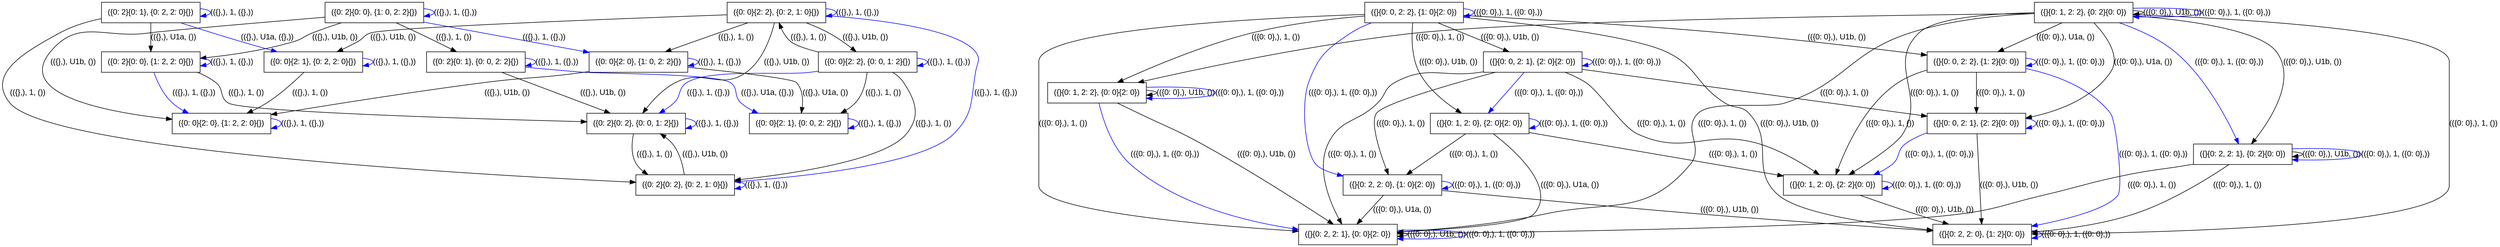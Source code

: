 digraph "" {
	graph [bb="0,0,4373.6,426"];
	node [label="\N"];
	"({0: 0}{2: 1}, {0: 0, 2: 2}{})"	 [fontname=Arial,
		height=0.5,
		pos="1061.6,213",
		shape=box,
		width=2.4028];
	"({0: 0}{2: 1}, {0: 0, 2: 2}{})" -> "({0: 0}{2: 1}, {0: 0, 2: 2}{})"	 [color=blue,
		dir=forward,
		fontname=Arial,
		label="(({},), 1, ({},))",
		lp="1204.1,213",
		pos="e,1148.4,204.24 1148.4,221.76 1159.1,220.19 1166.1,217.27 1166.1,213 1166.1,210.26 1163.2,208.08 1158.3,206.45"];
	"({}{0: 2, 2: 1}, {0: 0}{2: 0})"	 [fontname=Arial,
		height=0.5,
		pos="2327.6,18",
		shape=box,
		width=2.4028];
	"({}{0: 2, 2: 1}, {0: 0}{2: 0})" -> "({}{0: 2, 2: 1}, {0: 0}{2: 0})"	 [color=black,
		dir=forward,
		fontname=Arial,
		label="(({0: 0},), U1b, ())",
		lp="2485.1,18",
		pos="e,2414.4,14.593 2414.4,21.407 2425.1,20.797 2432.1,19.661 2432.1,18 2432.1,16.962 2429.3,16.129 2424.7,15.501"];
	"({}{0: 2, 2: 1}, {0: 0}{2: 0})" -> "({}{0: 2, 2: 1}, {0: 0}{2: 0})"	 [color=blue,
		dir=forward,
		fontname=Arial,
		label="(({0: 0},), 1, ({0: 0},))",
		lp="2600.1,18",
		pos="e,2414.1,10.565 2414.1,25.435 2473.2,26.969 2538.1,24.491 2538.1,18 2538.1,11.877 2480.4,9.3245 2424.2,10.343"];
	"({0: 2}{0: 1}, {0: 0, 2: 2}{})"	 [fontname=Arial,
		height=0.5,
		pos="1076.6,321",
		shape=box,
		width=2.4028];
	"({0: 2}{0: 1}, {0: 0, 2: 2}{})" -> "({0: 0}{2: 1}, {0: 0, 2: 2}{})"	 [color=blue,
		dir=forward,
		fontname=Arial,
		label="(({},), U1a, ({},))",
		lp="1110.1,267",
		pos="e,1060,231.23 1068,302.69 1065.8,297.13 1063.7,290.92 1062.6,285 1059.8,270.77 1059.3,254.65 1059.6,241.28"];
	"({0: 2}{0: 1}, {0: 0, 2: 2}{})" -> "({0: 2}{0: 1}, {0: 0, 2: 2}{})"	 [color=blue,
		dir=forward,
		fontname=Arial,
		label="(({},), 1, ({},))",
		lp="1219.1,321",
		pos="e,1163.4,314.19 1163.4,327.81 1174.1,326.59 1181.1,324.32 1181.1,321 1181.1,318.87 1178.2,317.17 1173.3,315.91"];
	"({0: 2}{0: 2}, {0: 0, 1: 2}{})"	 [fontname=Arial,
		height=0.5,
		pos="1371.6,213",
		shape=box,
		width=2.4028];
	"({0: 2}{0: 1}, {0: 0, 2: 2}{})" -> "({0: 2}{0: 2}, {0: 0, 1: 2}{})"	 [color=black,
		dir=forward,
		fontname=Arial,
		label="(({},), U1b, ())",
		lp="1320.6,267",
		pos="e,1314.2,231.07 1163.3,307.15 1196.6,300.85 1230.1,293.01 1244.6,285 1264.1,274.2 1261,261.35 1279.6,249 1287.4,243.79 1296.1,239.16 \
1305,235.09"];
	"({0: 2}{0: 2}, {0: 0, 1: 2}{})" -> "({0: 2}{0: 2}, {0: 0, 1: 2}{})"	 [color=blue,
		dir=forward,
		fontname=Arial,
		label="(({},), 1, ({},))",
		lp="1514.1,213",
		pos="e,1458.4,204.24 1458.4,221.76 1469.1,220.19 1476.1,217.27 1476.1,213 1476.1,210.26 1473.2,208.08 1468.3,206.45"];
	"({0: 2}{0: 2}, {0: 2, 1: 0}{})"	 [fontname=Arial,
		height=0.5,
		pos="1458.6,105",
		shape=box,
		width=2.4028];
	"({0: 2}{0: 2}, {0: 0, 1: 2}{})" -> "({0: 2}{0: 2}, {0: 2, 1: 0}{})"	 [color=black,
		dir=forward,
		fontname=Arial,
		label="(({},), 1, ())",
		lp="1400.6,159",
		pos="e,1388,123.08 1365.2,194.8 1361,179.18 1357.9,156.75 1368.6,141 1371.7,136.38 1375.5,132.36 1379.8,128.85"];
	"({0: 2}{0: 2}, {0: 2, 1: 0}{})" -> "({0: 2}{0: 2}, {0: 0, 1: 2}{})"	 [color=black,
		dir=forward,
		fontname=Arial,
		label="(({},), U1b, ())",
		lp="1494.6,159",
		pos="e,1415.3,194.92 1456.9,123.04 1454.5,138.78 1449.1,161.46 1436.6,177 1432.9,181.56 1428.4,185.64 1423.6,189.26"];
	"({0: 2}{0: 2}, {0: 2, 1: 0}{})" -> "({0: 2}{0: 2}, {0: 2, 1: 0}{})"	 [color=blue,
		dir=forward,
		fontname=Arial,
		label="(({},), 1, ({},))",
		lp="1601.1,105",
		pos="e,1545.4,98.187 1545.4,111.81 1556.1,110.59 1563.1,108.32 1563.1,105 1563.1,102.87 1560.2,101.17 1555.3,99.909"];
	"({}{0: 0, 2: 2}, {1: 0}{2: 0})"	 [fontname=Arial,
		height=0.5,
		pos="2446.6,408",
		shape=box,
		width=2.4028];
	"({}{0: 0, 2: 2}, {1: 0}{2: 0})" -> "({}{0: 2, 2: 1}, {0: 0}{2: 0})"	 [color=black,
		dir=forward,
		fontname=Arial,
		label="(({0: 0},), 1, ())",
		lp="1823.6,213",
		pos="e,2241,22.983 2360,405.55 2179.6,399.29 1779.6,378.88 1779.6,321 1779.6,321 1779.6,321 1779.6,105 1779.6,59.843 2073.6,34.162 2230.9,\
23.653"];
	"({}{0: 0, 2: 2}, {1: 0}{2: 0})" -> "({}{0: 0, 2: 2}, {1: 0}{2: 0})"	 [color=blue,
		dir=forward,
		fontname=Arial,
		label="(({0: 0},), 1, ({0: 0},))",
		lp="2613.1,408",
		pos="e,2533.4,401.19 2533.4,414.81 2544.1,413.59 2551.1,411.32 2551.1,408 2551.1,405.87 2548.2,404.17 2543.3,402.91"];
	"({}{0: 0, 2: 1}, {2: 0}{2: 0})"	 [fontname=Arial,
		height=0.5,
		pos="2657.6,321",
		shape=box,
		width=2.4028];
	"({}{0: 0, 2: 2}, {1: 0}{2: 0})" -> "({}{0: 0, 2: 1}, {2: 0}{2: 0})"	 [color=black,
		dir=forward,
		fontname=Arial,
		label="(({0: 0},), U1b, ())",
		lp="2618.6,364.5",
		pos="e,2613.9,339 2490.3,389.97 2523.4,376.33 2569,357.51 2604.3,342.98"];
	"({}{0: 1, 2: 2}, {0: 0}{2: 0})"	 [fontname=Arial,
		height=0.5,
		pos="1881.6,267",
		shape=box,
		width=2.4028];
	"({}{0: 0, 2: 2}, {1: 0}{2: 0})" -> "({}{0: 1, 2: 2}, {0: 0}{2: 0})"	 [color=black,
		dir=forward,
		fontname=Arial,
		label="(({0: 0},), 1, ())",
		lp="2199.6,364.5",
		pos="e,1920.1,285.2 2359.9,402.81 2301.5,397.97 2223.1,388.85 2155.6,372 2073.7,351.58 1983.1,313.66 1929.4,289.41"];
	"({}{0: 1, 2: 0}, {2: 0}{2: 0})"	 [fontname=Arial,
		height=0.5,
		pos="2558.6,213",
		shape=box,
		width=2.4028];
	"({}{0: 0, 2: 2}, {1: 0}{2: 0})" -> "({}{0: 1, 2: 0}, {2: 0}{2: 0})"	 [color=black,
		dir=forward,
		fontname=Arial,
		label="(({0: 0},), U1b, ())",
		lp="2508.6,321",
		pos="e,2527,231.12 2444.2,389.81 2442.1,367.94 2441.5,330.74 2455.6,303 2469.6,275.39 2496,252.56 2518.6,236.81"];
	"({}{0: 2, 2: 0}, {1: 0}{2: 0})"	 [fontname=Arial,
		height=0.5,
		pos="2405.6,105",
		shape=box,
		width=2.4028];
	"({}{0: 0, 2: 2}, {1: 0}{2: 0})" -> "({}{0: 2, 2: 0}, {1: 0}{2: 0})"	 [color=blue,
		dir=forward,
		fontname=Arial,
		label="(({0: 0},), 1, ({0: 0},))",
		lp="2320.6,267",
		pos="e,2318.9,120.36 2368.8,389.91 2356.1,385.18 2343.5,379.29 2332.6,372 2290.3,343.93 2276.1,332.64 2258.6,285 2245.4,249.35 2251.2,\
164.51 2271.6,141 2277.6,134.05 2291.9,128.04 2309.1,123.03"];
	"({}{0: 0, 2: 2}, {1: 2}{0: 0})"	 [fontname=Arial,
		height=0.5,
		pos="3444.6,321",
		shape=box,
		width=2.4028];
	"({}{0: 0, 2: 2}, {1: 0}{2: 0})" -> "({}{0: 0, 2: 2}, {1: 2}{0: 0})"	 [color=black,
		dir=forward,
		fontname=Arial,
		label="(({0: 0},), U1b, ())",
		lp="3197.6,364.5",
		pos="e,3357.7,332.17 2533.5,403.62 2642.2,397.85 2833.8,386.68 2997.6,372 3118.5,361.16 3257.3,344.68 3347.8,333.41"];
	"({}{0: 2, 2: 0}, {1: 2}{0: 0})"	 [fontname=Arial,
		height=0.5,
		pos="3451.6,18",
		shape=box,
		width=2.4028];
	"({}{0: 0, 2: 2}, {1: 0}{2: 0})" -> "({}{0: 2, 2: 0}, {1: 2}{0: 0})"	 [color=black,
		dir=forward,
		fontname=Arial,
		label="(({0: 0},), U1b, ())",
		lp="3112.6,213",
		pos="e,3364.7,24.829 2533.5,400.42 2645.2,389.69 2832,368.09 2894.6,339 2949.7,313.36 2946.1,281.37 2997.6,249 3014.8,238.19 3025.6,245.77 \
3039.6,231 3086.3,181.5 3039.8,131.19 3091.6,87 3130.4,53.855 3261.9,35.156 3354.7,25.813"];
	"({}{0: 0, 2: 1}, {2: 0}{2: 0})" -> "({}{0: 2, 2: 1}, {0: 0}{2: 0})"	 [color=black,
		dir=forward,
		fontname=Arial,
		label="(({0: 0},), 1, ())",
		lp="2332.6,159",
		pos="e,2315.5,36.039 2570.9,303.87 2569.1,303.57 2567.3,303.28 2565.6,303 2500.1,292.63 2476.9,314.43 2417.6,285 2397.6,275.09 2399.2,\
263.82 2382.6,249 2343.2,214.04 2311.9,224.19 2288.6,177 2267.1,133.62 2291.4,77.644 2310.1,44.992"];
	"({}{0: 0, 2: 1}, {2: 0}{2: 0})" -> "({}{0: 0, 2: 1}, {2: 0}{2: 0})"	 [color=blue,
		dir=forward,
		fontname=Arial,
		label="(({0: 0},), 1, ({0: 0},))",
		lp="2824.1,321",
		pos="e,2744.4,314.19 2744.4,327.81 2755.1,326.59 2762.1,324.32 2762.1,321 2762.1,318.87 2759.2,317.17 2754.3,315.91"];
	"({}{0: 0, 2: 1}, {2: 0}{2: 0})" -> "({}{0: 1, 2: 0}, {2: 0}{2: 0})"	 [color=blue,
		dir=forward,
		fontname=Arial,
		label="(({0: 0},), 1, ({0: 0},))",
		lp="2685.6,267",
		pos="e,2575.1,231.05 2640.8,302.68 2624.6,285.04 2600,258.21 2581.9,238.49"];
	"({}{0: 0, 2: 1}, {2: 0}{2: 0})" -> "({}{0: 2, 2: 0}, {1: 0}{2: 0})"	 [color=black,
		dir=forward,
		fontname=Arial,
		label="(({0: 0},), 1, ())",
		lp="2418.6,213",
		pos="e,2398.9,123.36 2594.2,302.91 2512.9,279.37 2381.3,240.17 2374.6,231 2365.1,218.09 2371.9,210.78 2374.6,195 2375.6,188.69 2386.7,\
157.07 2395.4,133.08"];
	"({}{0: 0, 2: 1}, {2: 2}{0: 0})"	 [fontname=Arial,
		height=0.5,
		pos="3444.6,213",
		shape=box,
		width=2.4028];
	"({}{0: 0, 2: 1}, {2: 0}{2: 0})" -> "({}{0: 0, 2: 1}, {2: 2}{0: 0})"	 [color=black,
		dir=forward,
		fontname=Arial,
		label="(({0: 0},), 1, ())",
		lp="3210.6,267",
		pos="e,3358,224.87 2744.4,309.08 2892.7,288.74 3193.5,247.46 3348.1,226.24"];
	"({}{0: 1, 2: 0}, {2: 2}{0: 0})"	 [fontname=Arial,
		height=0.5,
		pos="3186.6,105",
		shape=box,
		width=2.4028];
	"({}{0: 0, 2: 1}, {2: 0}{2: 0})" -> "({}{0: 1, 2: 0}, {2: 2}{0: 0})"	 [color=black,
		dir=forward,
		fontname=Arial,
		label="(({0: 0},), 1, ())",
		lp="2881.6,213",
		pos="e,3161.8,123.06 2716.7,302.94 2728.7,298.03 2740.9,292.06 2751.6,285 2797.6,254.36 2787.6,218.81 2837.6,195 2926.1,152.78 2963.7,\
205.56 3057.6,177 3092.5,166.38 3128.4,145.34 3153.5,128.73"];
	"({}{0: 1, 2: 2}, {0: 0}{2: 0})" -> "({}{0: 2, 2: 1}, {0: 0}{2: 0})"	 [color=black,
		dir=forward,
		fontname=Arial,
		label="(({0: 0},), U1b, ())",
		lp="2186.6,159",
		pos="e,2300.4,36.189 1922.8,248.95 1961.5,231.63 2020.8,204.14 2070.6,177 2151.7,132.78 2242.7,74.189 2291.7,41.902"];
	"({}{0: 1, 2: 2}, {0: 0}{2: 0})" -> "({}{0: 2, 2: 1}, {0: 0}{2: 0})"	 [color=blue,
		dir=forward,
		fontname=Arial,
		label="(({0: 0},), 1, ({0: 0},))",
		lp="2004.6,159",
		pos="e,2240.7,25.993 1885.5,248.77 1892.4,221.44 1909.1,169.99 1942.6,141 2023.8,70.524 2145.8,40.348 2230.6,27.478"];
	"({}{0: 1, 2: 2}, {0: 0}{2: 0})" -> "({}{0: 1, 2: 2}, {0: 0}{2: 0})"	 [color=black,
		dir=forward,
		fontname=Arial,
		label="(({0: 0},), U1b, ())",
		lp="2039.1,267",
		pos="e,1968.4,262.62 1968.4,271.38 1979.1,270.6 1986.1,269.14 1986.1,267 1986.1,265.67 1983.3,264.59 1978.7,263.79"];
	"({}{0: 1, 2: 2}, {0: 0}{2: 0})" -> "({}{0: 1, 2: 2}, {0: 0}{2: 0})"	 [color=blue,
		dir=forward,
		fontname=Arial,
		label="(({0: 0},), 1, ({0: 0},))",
		lp="2154.1,267",
		pos="e,1968.1,257.44 1968.1,276.56 2027.2,278.53 2092.1,275.35 2092.1,267 2092.1,259.13 2034.4,255.85 1978.2,257.16"];
	"({}{0: 1, 2: 0}, {2: 0}{2: 0})" -> "({}{0: 2, 2: 1}, {0: 0}{2: 0})"	 [color=black,
		dir=forward,
		fontname=Arial,
		label="(({0: 0},), U1a, ())",
		lp="2721.6,105",
		pos="e,2414.2,21.594 2584.2,194.91 2625.3,163.86 2697.3,99.39 2656.6,54 2641.2,36.835 2515.8,27.044 2424.4,22.126"];
	"({}{0: 1, 2: 0}, {2: 0}{2: 0})" -> "({}{0: 1, 2: 0}, {2: 0}{2: 0})"	 [color=blue,
		dir=forward,
		fontname=Arial,
		label="(({0: 0},), 1, ({0: 0},))",
		lp="2725.1,213",
		pos="e,2645.4,204.24 2645.4,221.76 2656.1,220.19 2663.1,217.27 2663.1,213 2663.1,210.26 2660.2,208.08 2655.3,206.45"];
	"({}{0: 1, 2: 0}, {2: 0}{2: 0})" -> "({}{0: 2, 2: 0}, {1: 0}{2: 0})"	 [color=black,
		dir=forward,
		fontname=Arial,
		label="(({0: 0},), 1, ())",
		lp="2549.6,159",
		pos="e,2431.3,123.14 2533,194.92 2507.4,176.86 2467.9,148.97 2439.6,129.04"];
	"({}{0: 1, 2: 0}, {2: 0}{2: 0})" -> "({}{0: 1, 2: 0}, {2: 2}{0: 0})"	 [color=black,
		dir=forward,
		fontname=Arial,
		label="(({0: 0},), 1, ())",
		lp="3009.6,159",
		pos="e,3100,119.88 2645.2,198.1 2761.8,178.05 2968.5,142.49 3090,121.61"];
	"({}{0: 2, 2: 0}, {1: 0}{2: 0})" -> "({}{0: 2, 2: 1}, {0: 0}{2: 0})"	 [color=black,
		dir=forward,
		fontname=Arial,
		label="(({0: 0},), U1a, ())",
		lp="2424.6,61.5",
		pos="e,2343.7,36.003 2389.4,86.974 2378.2,74.492 2363.1,57.69 2350.7,43.794"];
	"({}{0: 2, 2: 0}, {1: 0}{2: 0})" -> "({}{0: 2, 2: 0}, {1: 0}{2: 0})"	 [color=blue,
		dir=forward,
		fontname=Arial,
		label="(({0: 0},), 1, ({0: 0},))",
		lp="2572.1,105",
		pos="e,2492.4,98.187 2492.4,111.81 2503.1,110.59 2510.1,108.32 2510.1,105 2510.1,102.87 2507.2,101.17 2502.3,99.909"];
	"({}{0: 2, 2: 0}, {1: 0}{2: 0})" -> "({}{0: 2, 2: 0}, {1: 2}{0: 0})"	 [color=black,
		dir=forward,
		fontname=Arial,
		label="(({0: 0},), U1b, ())",
		lp="3004.6,61.5",
		pos="e,3364.8,23.685 2492.5,96.304 2600.2,85.665 2789.3,67.417 2951.6,54 3091.6,42.42 3253.9,31.127 3354.6,24.365"];
	"({}{0: 0, 2: 2}, {1: 2}{0: 0})" -> "({}{0: 0, 2: 2}, {1: 2}{0: 0})"	 [color=blue,
		dir=forward,
		fontname=Arial,
		label="(({0: 0},), 1, ({0: 0},))",
		lp="3611.1,321",
		pos="e,3531.4,314.19 3531.4,327.81 3542.1,326.59 3549.1,324.32 3549.1,321 3549.1,318.87 3546.2,317.17 3541.3,315.91"];
	"({}{0: 0, 2: 2}, {1: 2}{0: 0})" -> "({}{0: 2, 2: 0}, {1: 2}{0: 0})"	 [color=blue,
		dir=forward,
		fontname=Arial,
		label="(({0: 0},), 1, ({0: 0},))",
		lp="3759.6,159",
		pos="e,3538.2,31.252 3531.2,310.73 3583.3,299.82 3646.3,277.34 3682.6,231 3692.5,218.35 3705.3,99.812 3695.6,87 3677.3,62.847 3608.2,\
44.725 3548.1,33.128"];
	"({}{0: 0, 2: 2}, {1: 2}{0: 0})" -> "({}{0: 0, 2: 1}, {2: 2}{0: 0})"	 [color=black,
		dir=forward,
		fontname=Arial,
		label="(({0: 0},), 1, ())",
		lp="3488.6,267",
		pos="e,3444.6,231.05 3444.6,302.68 3444.6,285.82 3444.6,260.57 3444.6,241.15"];
	"({}{0: 0, 2: 2}, {1: 2}{0: 0})" -> "({}{0: 1, 2: 0}, {2: 2}{0: 0})"	 [color=black,
		dir=forward,
		fontname=Arial,
		label="(({0: 0},), 1, ())",
		lp="3292.6,213",
		pos="e,3193,123.27 3357.9,306.76 3340.4,301.58 3322.8,294.55 3307.6,285 3249.7,248.63 3213,173.33 3196.6,132.6"];
	"({}{0: 2, 2: 0}, {1: 2}{0: 0})" -> "({}{0: 2, 2: 0}, {1: 2}{0: 0})"	 [color=blue,
		dir=forward,
		fontname=Arial,
		label="(({0: 0},), 1, ({0: 0},))",
		lp="3618.1,18",
		pos="e,3538.4,11.187 3538.4,24.813 3549.1,23.593 3556.1,21.322 3556.1,18 3556.1,15.872 3553.2,14.175 3548.3,12.909"];
	"({}{0: 0, 2: 1}, {2: 2}{0: 0})" -> "({}{0: 2, 2: 0}, {1: 2}{0: 0})"	 [color=black,
		dir=forward,
		fontname=Arial,
		label="(({0: 0},), U1b, ())",
		lp="3501.6,105",
		pos="e,3450.9,36.154 3445.2,194.65 3446.4,160.45 3449.1,86.743 3450.5,46.182"];
	"({}{0: 0, 2: 1}, {2: 2}{0: 0})" -> "({}{0: 0, 2: 1}, {2: 2}{0: 0})"	 [color=blue,
		dir=forward,
		fontname=Arial,
		label="(({0: 0},), 1, ({0: 0},))",
		lp="3611.1,213",
		pos="e,3531.4,204.24 3531.4,221.76 3542.1,220.19 3549.1,217.27 3549.1,213 3549.1,210.26 3546.2,208.08 3541.3,206.45"];
	"({}{0: 0, 2: 1}, {2: 2}{0: 0})" -> "({}{0: 1, 2: 0}, {2: 2}{0: 0})"	 [color=blue,
		dir=forward,
		fontname=Arial,
		label="(({0: 0},), 1, ({0: 0},))",
		lp="3375.6,159",
		pos="e,3259.2,123.05 3357.9,198.89 3342.2,193.72 3326.7,186.66 3313.6,177 3298.3,165.73 3305.5,152.76 3290.6,141 3283.9,135.73 3276.4,\
131.2 3268.5,127.32"];
	"({}{0: 1, 2: 0}, {2: 2}{0: 0})" -> "({}{0: 2, 2: 0}, {1: 2}{0: 0})"	 [color=black,
		dir=forward,
		fontname=Arial,
		label="(({0: 0},), U1b, ())",
		lp="3384.6,61.5",
		pos="e,3389.4,36.041 3236,86.957 3264,76.929 3299.6,64.412 3331.6,54 3347.1,48.952 3363.8,43.775 3379.7,38.976"];
	"({}{0: 1, 2: 0}, {2: 2}{0: 0})" -> "({}{0: 1, 2: 0}, {2: 2}{0: 0})"	 [color=blue,
		dir=forward,
		fontname=Arial,
		label="(({0: 0},), 1, ({0: 0},))",
		lp="3353.1,105",
		pos="e,3273.4,98.187 3273.4,111.81 3284.1,110.59 3291.1,108.32 3291.1,105 3291.1,102.87 3288.2,101.17 3283.3,99.909"];
	"({0: 0}{2: 0}, {1: 0, 2: 2}{})"	 [fontname=Arial,
		height=0.5,
		pos="791.56,321",
		shape=box,
		width=2.4028];
	"({0: 0}{2: 0}, {1: 0, 2: 2}{})" -> "({0: 0}{2: 1}, {0: 0, 2: 2}{})"	 [color=black,
		dir=forward,
		fontname=Arial,
		label="(({},), U1a, ())",
		lp="1014.6,267",
		pos="e,1017.2,231.09 840,302.97 854.96,297.31 871.47,290.98 886.56,285 925.46,269.58 934.86,264.92 973.56,249 984.65,244.44 996.54,239.56 \
1007.9,234.92"];
	"({0: 0}{2: 0}, {1: 0, 2: 2}{})" -> "({0: 0}{2: 0}, {1: 0, 2: 2}{})"	 [color=blue,
		dir=forward,
		fontname=Arial,
		label="(({},), 1, ({},))",
		lp="934.06,321",
		pos="e,878.45,314.19 878.45,327.81 889.09,326.59 896.06,324.32 896.06,321 896.06,318.87 893.2,317.17 888.34,315.91"];
	"({0: 0}{2: 0}, {1: 2, 2: 0}{})"	 [fontname=Arial,
		height=0.5,
		pos="530.56,213",
		shape=box,
		width=2.4028];
	"({0: 0}{2: 0}, {1: 0, 2: 2}{})" -> "({0: 0}{2: 0}, {1: 2, 2: 0}{})"	 [color=black,
		dir=forward,
		fontname=Arial,
		label="(({},), U1b, ())",
		lp="745.56,267",
		pos="e,574.9,231.08 748.22,302.88 713.25,288.27 662.77,267.24 618.56,249 607.47,244.43 595.59,239.55 584.26,234.91"];
	"({0: 0}{2: 0}, {1: 2, 2: 0}{})" -> "({0: 0}{2: 0}, {1: 2, 2: 0}{})"	 [color=blue,
		dir=forward,
		fontname=Arial,
		label="(({},), 1, ({},))",
		lp="673.06,213",
		pos="e,617.45,204.24 617.45,221.76 628.09,220.19 635.06,217.27 635.06,213 635.06,210.26 632.2,208.08 627.34,206.45"];
	"({0: 2}{0: 0}, {1: 0, 2: 2}{})"	 [fontname=Arial,
		height=0.5,
		pos="684.56,408",
		shape=box,
		width=2.4028];
	"({0: 2}{0: 0}, {1: 0, 2: 2}{})" -> "({0: 2}{0: 1}, {0: 0, 2: 2}{})"	 [color=black,
		dir=forward,
		fontname=Arial,
		label="(({},), 1, ())",
		lp="997.56,364.5",
		pos="e,1023.7,339.05 771.25,396.86 813.01,390.78 863.66,382.37 908.56,372 943.8,363.86 982.47,352.31 1013.8,342.26"];
	"({0: 2}{0: 0}, {1: 0, 2: 2}{})" -> "({0: 0}{2: 0}, {1: 0, 2: 2}{})"	 [color=blue,
		dir=forward,
		fontname=Arial,
		label="(({},), 1, ({},))",
		lp="780.56,364.5",
		pos="e,766.06,339.08 704.32,389.86 715.37,379.91 729.5,367.51 742.56,357 747.47,353.05 752.76,348.98 757.98,345.07"];
	"({0: 2}{0: 0}, {1: 0, 2: 2}{})" -> "({0: 0}{2: 0}, {1: 2, 2: 0}{})"	 [color=black,
		dir=forward,
		fontname=Arial,
		label="(({},), U1b, ())",
		lp="654.56,321",
		pos="e,540.95,231.38 663.49,389.76 648.69,376.44 628.9,357.54 613.56,339 587.13,307.04 561.64,266.42 546.04,240.07"];
	"({0: 2}{0: 0}, {1: 0, 2: 2}{})" -> "({0: 2}{0: 0}, {1: 0, 2: 2}{})"	 [color=blue,
		dir=forward,
		fontname=Arial,
		label="(({},), 1, ({},))",
		lp="827.06,408",
		pos="e,771.45,401.19 771.45,414.81 782.09,413.59 789.06,411.32 789.06,408 789.06,405.87 786.2,404.17 781.34,402.91"];
	"({0: 2}{0: 0}, {1: 2, 2: 0}{})"	 [fontname=Arial,
		height=0.5,
		pos="102.56,321",
		shape=box,
		width=2.4028];
	"({0: 2}{0: 0}, {1: 0, 2: 2}{})" -> "({0: 2}{0: 0}, {1: 2, 2: 0}{})"	 [color=black,
		dir=forward,
		fontname=Arial,
		label="(({},), U1b, ())",
		lp="285.56,364.5",
		pos="e,143.65,339.02 597.64,403.6 489.06,397.64 309.64,386.09 244.56,372 213.44,365.26 179.85,353.42 153.16,342.85"];
	"({0: 2}{0: 0}, {1: 2, 2: 0}{})" -> "({0: 2}{0: 2}, {0: 0, 1: 2}{})"	 [color=black,
		dir=forward,
		fontname=Arial,
		label="(({},), 1, ())",
		lp="850.56,267",
		pos="e,1284.8,227.04 189.51,311.64 221.55,308.47 258.18,305.19 291.56,303 346.92,299.37 741.17,310.27 790.56,285 808.61,275.77 800.54,\
258.28 818.56,249 861.27,227 1202.7,235.54 1250.6,231 1258.5,230.25 1266.6,229.34 1274.8,228.32"];
	"({0: 2}{0: 0}, {1: 2, 2: 0}{})" -> "({0: 0}{2: 0}, {1: 2, 2: 0}{})"	 [color=blue,
		dir=forward,
		fontname=Arial,
		label="(({},), 1, ({},))",
		lp="396.56,267",
		pos="e,443.68,229.99 162.26,302.97 213.95,287.66 290.85,265.59 358.56,249 382.78,243.07 409.07,237.25 433.64,232.09"];
	"({0: 2}{0: 0}, {1: 2, 2: 0}{})" -> "({0: 2}{0: 0}, {1: 2, 2: 0}{})"	 [color=blue,
		dir=forward,
		fontname=Arial,
		label="(({},), 1, ({},))",
		lp="245.06,321",
		pos="e,189.45,314.19 189.45,327.81 200.09,326.59 207.06,324.32 207.06,321 207.06,318.87 204.2,317.17 199.34,315.91"];
	"({0: 0}{2: 1}, {0: 2, 2: 0}{})"	 [fontname=Arial,
		height=0.5,
		pos="387.56,321",
		shape=box,
		width=2.4028];
	"({0: 0}{2: 1}, {0: 2, 2: 0}{})" -> "({0: 0}{2: 0}, {1: 2, 2: 0}{})"	 [color=black,
		dir=forward,
		fontname=Arial,
		label="(({},), 1, ())",
		lp="512.56,267",
		pos="e,506.55,231.14 411.5,302.92 435.31,284.93 472.02,257.21 498.38,237.3"];
	"({0: 0}{2: 1}, {0: 2, 2: 0}{})" -> "({0: 0}{2: 1}, {0: 2, 2: 0}{})"	 [color=blue,
		dir=forward,
		fontname=Arial,
		label="(({},), 1, ({},))",
		lp="530.06,321",
		pos="e,474.45,314.19 474.45,327.81 485.09,326.59 492.06,324.32 492.06,321 492.06,318.87 489.2,317.17 484.34,315.91"];
	"({0: 2}{0: 1}, {0: 2, 2: 0}{})"	 [fontname=Arial,
		height=0.5,
		pos="102.56,408",
		shape=box,
		width=2.4028];
	"({0: 2}{0: 1}, {0: 2, 2: 0}{})" -> "({0: 2}{0: 2}, {0: 2, 1: 0}{})"	 [color=black,
		dir=forward,
		fontname=Arial,
		label="(({},), 1, ())",
		lp="143.56,267",
		pos="e,1372,109.6 65.238,389.9 29.192,369.89 -16.767,336.12 6.5601,303 85.037,191.59 1049.2,127.98 1361.6,110.19"];
	"({0: 2}{0: 1}, {0: 2, 2: 0}{})" -> "({0: 2}{0: 0}, {1: 2, 2: 0}{})"	 [color=black,
		dir=forward,
		fontname=Arial,
		label="(({},), U1a, ())",
		lp="143.56,364.5",
		pos="e,102.56,339 102.56,389.97 102.56,378.19 102.56,362.56 102.56,349.16"];
	"({0: 2}{0: 1}, {0: 2, 2: 0}{})" -> "({0: 0}{2: 1}, {0: 2, 2: 0}{})"	 [color=blue,
		dir=forward,
		fontname=Arial,
		label="(({},), U1a, ({},))",
		lp="401.06,364.5",
		pos="e,372.48,339.01 189.07,399.46 242.67,393.19 305.85,383.73 330.56,372 343.43,365.89 355.53,355.94 365.24,346.44"];
	"({0: 2}{0: 1}, {0: 2, 2: 0}{})" -> "({0: 2}{0: 1}, {0: 2, 2: 0}{})"	 [color=blue,
		dir=forward,
		fontname=Arial,
		label="(({},), 1, ({},))",
		lp="245.06,408",
		pos="e,189.45,401.19 189.45,414.81 200.09,413.59 207.06,411.32 207.06,408 207.06,405.87 204.2,404.17 199.34,402.91"];
	"({0: 0}{2: 2}, {0: 2, 1: 0}{})"	 [fontname=Arial,
		height=0.5,
		pos="1362.6,408",
		shape=box,
		width=2.4028];
	"({0: 0}{2: 2}, {0: 2, 1: 0}{})" -> "({0: 2}{0: 2}, {0: 0, 1: 2}{})"	 [color=black,
		dir=forward,
		fontname=Arial,
		label="(({},), U1b, ())",
		lp="1600.6,321",
		pos="e,1440.9,231.04 1438.1,389.98 1484.4,377.19 1537.4,358.82 1550.6,339 1582.8,290.59 1512.5,255.02 1450.8,234.25"];
	"({0: 0}{2: 2}, {0: 2, 1: 0}{})" -> "({0: 2}{0: 2}, {0: 2, 1: 0}{})"	 [color=blue,
		dir=forward,
		fontname=Arial,
		label="(({},), 1, ({},))",
		lp="1700.6,267",
		pos="e,1541.7,123.1 1449.2,398.76 1523.4,388.83 1621.8,370.12 1645.6,339 1660.8,319.05 1676.4,263.75 1639.6,195 1621.5,161.34 1586.2,\
140.04 1551.4,126.67"];
	"({0: 0}{2: 2}, {0: 2, 1: 0}{})" -> "({0: 0}{2: 0}, {1: 0, 2: 2}{})"	 [color=black,
		dir=forward,
		fontname=Arial,
		label="(({},), 1, ())",
		lp="872.56,364.5",
		pos="e,803.6,339.2 1276,405.43 1137.7,400.81 878.88,389.91 840.56,372 828.65,366.44 818.14,356.61 809.93,347.06"];
	"({0: 0}{2: 2}, {0: 2, 1: 0}{})" -> "({0: 0}{2: 1}, {0: 2, 2: 0}{})"	 [color=black,
		dir=forward,
		fontname=Arial,
		label="(({},), U1b, ())",
		lp="680.56,364.5",
		pos="e,461.51,339.01 1275.9,405.32 1111.5,399.95 760.21,387.13 639.56,372 583,364.91 520.16,352.2 471.38,341.25"];
	"({0: 0}{2: 2}, {0: 2, 1: 0}{})" -> "({0: 0}{2: 2}, {0: 2, 1: 0}{})"	 [color=blue,
		dir=forward,
		fontname=Arial,
		label="(({},), 1, ({},))",
		lp="1505.1,408",
		pos="e,1449.4,401.19 1449.4,414.81 1460.1,413.59 1467.1,411.32 1467.1,408 1467.1,405.87 1464.2,404.17 1459.3,402.91"];
	"({0: 0}{2: 2}, {0: 0, 1: 2}{})"	 [fontname=Arial,
		height=0.5,
		pos="1361.6,321",
		shape=box,
		width=2.4028];
	"({0: 0}{2: 2}, {0: 2, 1: 0}{})" -> "({0: 0}{2: 2}, {0: 0, 1: 2}{})"	 [color=black,
		dir=forward,
		fontname=Arial,
		label="(({},), U1b, ())",
		lp="1426.6,364.5",
		pos="e,1375.3,339.15 1376.4,389.95 1382.1,380.36 1386.7,368.25 1383.6,357 1382.7,353.99 1381.5,350.99 1380.2,348.07"];
	"({0: 0}{2: 2}, {0: 0, 1: 2}{})" -> "({0: 0}{2: 1}, {0: 0, 2: 2}{})"	 [color=black,
		dir=forward,
		fontname=Arial,
		label="(({},), 1, ())",
		lp="1208.6,267",
		pos="e,1129.1,231.12 1275,304.56 1227.4,295.46 1177.6,285.81 1176.6,285 1162,274.21 1171.1,260.96 1157.6,249 1151.7,243.87 1145.1,239.45 \
1138.1,235.63"];
	"({0: 0}{2: 2}, {0: 0, 1: 2}{})" -> "({0: 2}{0: 2}, {0: 0, 1: 2}{})"	 [color=blue,
		dir=forward,
		fontname=Arial,
		label="(({},), 1, ({},))",
		lp="1406.6,267",
		pos="e,1369.9,231.05 1363.3,302.68 1364.8,285.82 1367.2,260.57 1369,241.15"];
	"({0: 0}{2: 2}, {0: 0, 1: 2}{})" -> "({0: 2}{0: 2}, {0: 2, 1: 0}{})"	 [color=black,
		dir=forward,
		fontname=Arial,
		label="(({},), 1, ())",
		lp="1603.6,213",
		pos="e,1515,123.13 1448.1,304.96 1489.8,292.36 1536,270.09 1560.6,231 1582.4,196.22 1567.9,170.72 1539.6,141 1534.9,136.14 1529.5,131.89 \
1523.7,128.18"];
	"({0: 0}{2: 2}, {0: 0, 1: 2}{})" -> "({0: 0}{2: 2}, {0: 2, 1: 0}{})"	 [color=black,
		dir=forward,
		fontname=Arial,
		label="(({},), 1, ())",
		lp="1347.6,364.5",
		pos="e,1330.2,389.63 1329.5,339.18 1318.2,348.16 1309.5,359.7 1315.6,372 1317.5,375.84 1320,379.38 1322.9,382.62"];
	"({0: 0}{2: 2}, {0: 0, 1: 2}{})" -> "({0: 0}{2: 2}, {0: 0, 1: 2}{})"	 [color=blue,
		dir=forward,
		fontname=Arial,
		label="(({},), 1, ({},))",
		lp="1504.1,321",
		pos="e,1448.4,314.19 1448.4,327.81 1459.1,326.59 1466.1,324.32 1466.1,321 1466.1,318.87 1463.2,317.17 1458.3,315.91"];
	"({}{0: 2, 2: 1}, {0: 2}{0: 0})"	 [fontname=Arial,
		height=0.5,
		pos="3917.6,159",
		shape=box,
		width=2.4028];
	"({}{0: 2, 2: 1}, {0: 2}{0: 0})" -> "({}{0: 2, 2: 1}, {0: 0}{2: 0})"	 [color=black,
		dir=forward,
		fontname=Arial,
		label="(({0: 0},), 1, ())",
		lp="3754.6,105",
		pos="e,2414.3,18.81 3830.9,141.59 3829.8,141.39 3828.7,141.19 3827.6,141 3775.8,131.84 3762.2,133.19 3710.6,123 3643.7,109.81 3627.9,\
102.37 3561.6,87 3495.5,71.701 3479.9,62.494 3412.6,54 3223.1,30.086 2653.8,21.474 2424.6,18.923"];
	"({}{0: 2, 2: 1}, {0: 2}{0: 0})" -> "({}{0: 2, 2: 0}, {1: 2}{0: 0})"	 [color=black,
		dir=forward,
		fontname=Arial,
		label="(({0: 0},), 1, ())",
		lp="3905.6,105",
		pos="e,3538.4,26.04 3891.7,140.95 3855.7,116.87 3787.9,74.867 3723.6,54 3691.8,43.688 3613.2,33.87 3548.6,27.1"];
	"({}{0: 2, 2: 1}, {0: 2}{0: 0})" -> "({}{0: 2, 2: 1}, {0: 2}{0: 0})"	 [color=black,
		dir=forward,
		fontname=Arial,
		label="(({0: 0},), U1b, ())",
		lp="4075.1,159",
		pos="e,4004.4,154.62 4004.4,163.38 4015.1,162.6 4022.1,161.14 4022.1,159 4022.1,157.67 4019.3,156.59 4014.7,155.79"];
	"({}{0: 2, 2: 1}, {0: 2}{0: 0})" -> "({}{0: 2, 2: 1}, {0: 2}{0: 0})"	 [color=blue,
		dir=forward,
		fontname=Arial,
		label="(({0: 0},), 1, ({0: 0},))",
		lp="4190.1,159",
		pos="e,4004.1,149.44 4004.1,168.56 4063.2,170.53 4128.1,167.35 4128.1,159 4128.1,151.13 4070.4,147.85 4014.2,149.16"];
	"({}{0: 1, 2: 2}, {0: 2}{0: 0})"	 [fontname=Arial,
		height=0.5,
		pos="3634.6,408",
		shape=box,
		width=2.4028];
	"({}{0: 1, 2: 2}, {0: 2}{0: 0})" -> "({}{0: 2, 2: 1}, {0: 0}{2: 0})"	 [color=black,
		dir=forward,
		fontname=Arial,
		label="(({0: 0},), 1, ())",
		lp="2991.6,213",
		pos="e,2414.1,21.971 3547.8,401.59 3471.7,395.28 3367.2,384.76 3327.6,372 3220.2,337.45 3213,283.38 3105.6,249 3071.9,238.23 2973.1,255.47 \
2947.6,231 2918.4,202.97 2959.5,172.09 2933.6,141 2856.1,48.053 2794,78.82 2675.6,54 2591.7,36.427 2494.6,27.29 2424.3,22.627"];
	"({}{0: 1, 2: 2}, {0: 2}{0: 0})" -> "({}{0: 1, 2: 2}, {0: 0}{2: 0})"	 [color=black,
		dir=forward,
		fontname=Arial,
		label="(({0: 0},), 1, ())",
		lp="2491.6,364.5",
		pos="e,1957.9,285.02 3547.9,407.09 3311.9,404.35 2660.9,394.89 2447.6,372 2275.9,353.58 2078.1,312.19 1967.7,287.23"];
	"({}{0: 1, 2: 2}, {0: 2}{0: 0})" -> "({}{0: 0, 2: 2}, {1: 2}{0: 0})"	 [color=black,
		dir=forward,
		fontname=Arial,
		label="(({0: 0},), U1a, ())",
		lp="3603.6,364.5",
		pos="e,3483.9,339 3595.2,389.97 3565.5,376.38 3524.6,357.67 3493,343.17"];
	"({}{0: 1, 2: 2}, {0: 2}{0: 0})" -> "({}{0: 2, 2: 0}, {1: 2}{0: 0})"	 [color=black,
		dir=forward,
		fontname=Arial,
		label="(({0: 0},), 1, ())",
		lp="4329.6,213",
		pos="e,3538.1,22.563 3721.3,405.25 3898.6,398.49 4285.6,377.26 4285.6,321 4285.6,321 4285.6,321 4285.6,105 4285.6,68.301 3768,35.431 \
3548.3,23.133"];
	"({}{0: 1, 2: 2}, {0: 2}{0: 0})" -> "({}{0: 0, 2: 1}, {2: 2}{0: 0})"	 [color=black,
		dir=forward,
		fontname=Arial,
		label="(({0: 0},), U1a, ())",
		lp="3741.6,321",
		pos="e,3518.3,231.07 3653.7,389.9 3674.4,368.14 3701.9,331.03 3682.6,303 3664.2,276.39 3589,250.78 3527.9,233.73"];
	"({}{0: 1, 2: 2}, {0: 2}{0: 0})" -> "({}{0: 1, 2: 0}, {2: 2}{0: 0})"	 [color=black,
		dir=forward,
		fontname=Arial,
		label="(({0: 0},), 1, ())",
		lp="3373.6,267",
		pos="e,3213.7,123.12 3547.9,402.52 3467.5,396.61 3358.2,386.11 3343.6,372 3286.3,316.64 3357.8,262.51 3315.6,195 3312.6,190.21 3259.4,\
153.91 3222.3,128.9"];
	"({}{0: 1, 2: 2}, {0: 2}{0: 0})" -> "({}{0: 2, 2: 1}, {0: 2}{0: 0})"	 [color=black,
		dir=forward,
		fontname=Arial,
		label="(({0: 0},), U1b, ())",
		lp="4044.6,321",
		pos="e,3933.9,177.07 3721.2,403.44 3813.1,396.51 3949.1,379.53 3979.6,339 4015.2,291.59 3970.4,222.21 3940.4,184.95"];
	"({}{0: 1, 2: 2}, {0: 2}{0: 0})" -> "({}{0: 2, 2: 1}, {0: 2}{0: 0})"	 [color=blue,
		dir=forward,
		fontname=Arial,
		label="(({0: 0},), 1, ({0: 0},))",
		lp="3895.6,321",
		pos="e,3910,177.12 3701.3,389.89 3733.2,378.89 3770.4,362.37 3798.6,339 3850.3,296.12 3887.9,225 3905.8,186.24"];
	"({}{0: 1, 2: 2}, {0: 2}{0: 0})" -> "({}{0: 1, 2: 2}, {0: 2}{0: 0})"	 [color=black,
		dir=forward,
		fontname=Arial,
		label="(({0: 0},), U1b, ())",
		lp="3792.1,408",
		pos="e,3721.4,404.59 3721.4,411.41 3732.1,410.8 3739.1,409.66 3739.1,408 3739.1,406.96 3736.3,406.13 3731.7,405.5"];
	"({}{0: 1, 2: 2}, {0: 2}{0: 0})" -> "({}{0: 1, 2: 2}, {0: 2}{0: 0})"	 [color=blue,
		dir=forward,
		fontname=Arial,
		label="(({0: 0},), 1, ({0: 0},))",
		lp="3907.1,408",
		pos="e,3721.1,400.56 3721.1,415.44 3780.2,416.97 3845.1,414.49 3845.1,408 3845.1,401.88 3787.4,399.32 3731.2,400.34"];
}
